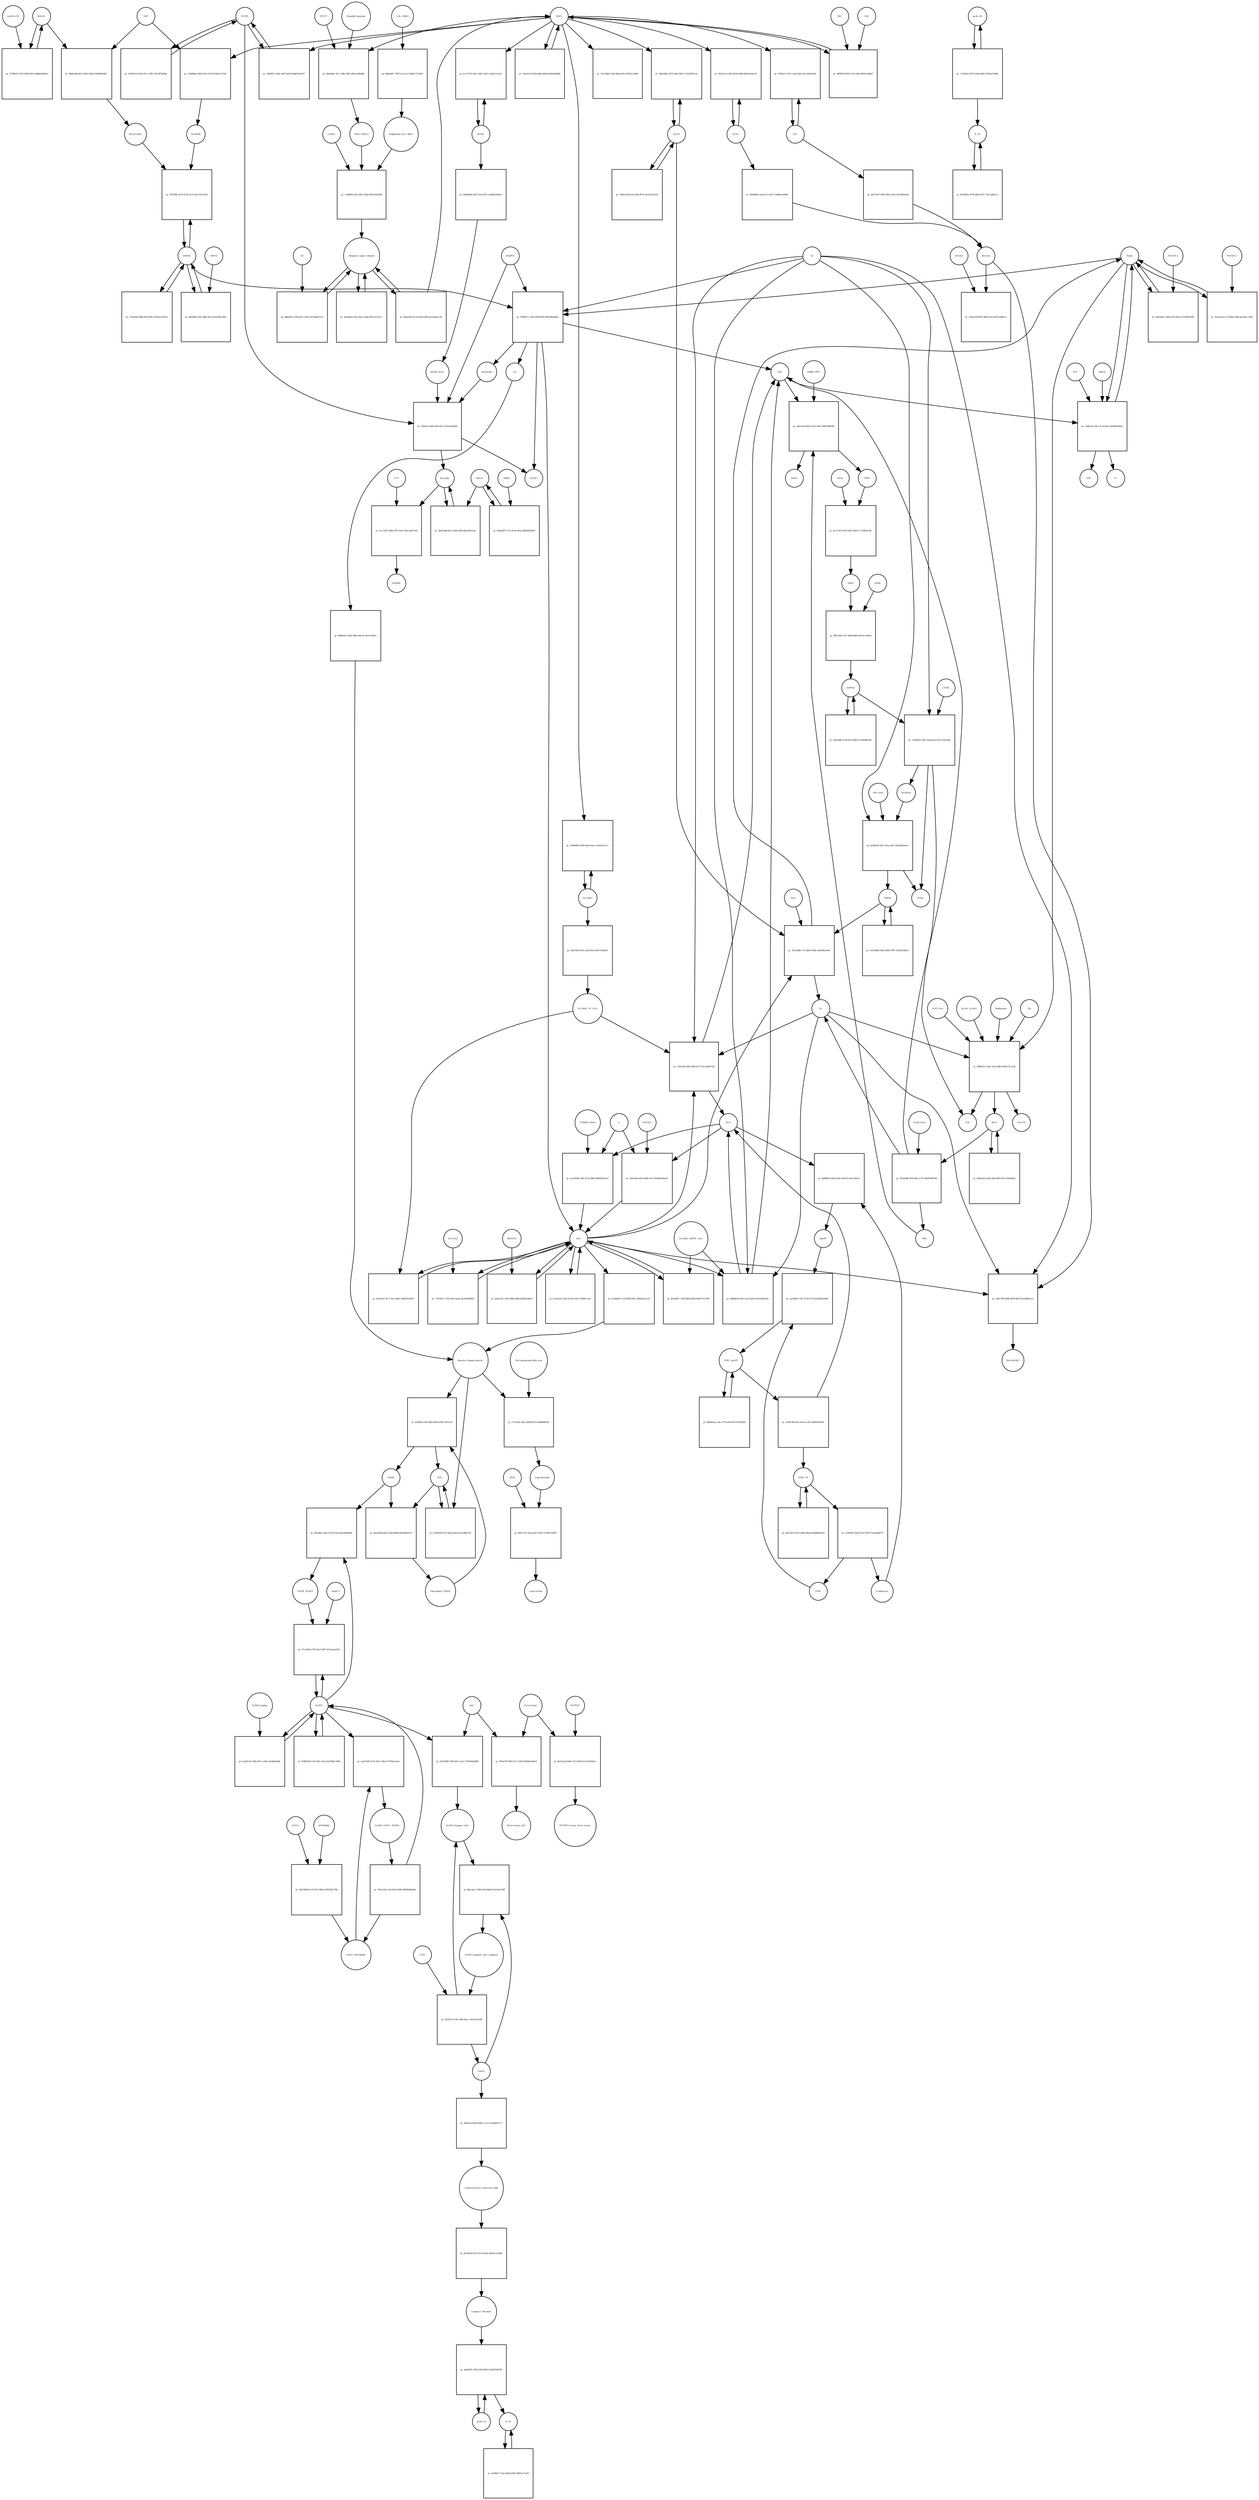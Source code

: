 strict digraph  {
Heme [annotation="urn_miriam_obo.chebi_CHEBI%3A30413", bipartite=0, cls="simple chemical", fontsize=4, label=Heme, shape=circle];
"pr_7099d727-e205-4eb9-992f-dd01090abbb1" [annotation="", bipartite=1, cls=process, fontsize=4, label="pr_7099d727-e205-4eb9-992f-dd01090abbb1", shape=square];
Biliverdin [annotation="urn_miriam_obo.chebi_CHEBI%3A17033", bipartite=0, cls="simple chemical", fontsize=4, label=Biliverdin, shape=circle];
HMOX1 [annotation="", bipartite=0, cls=macromolecule, fontsize=4, label=HMOX1, shape=circle];
O2 [annotation="urn_miriam_obo.chebi_CHEBI%3A15379", bipartite=0, cls="simple chemical", fontsize=4, label=O2, shape=circle];
NADPH [annotation="urn_miriam_obo.chebi_CHEBI%3A16474", bipartite=0, cls="simple chemical", fontsize=4, label=NADPH, shape=circle];
H2O [annotation="urn_miriam_obo.chebi_CHEBI%3A15377", bipartite=0, cls="simple chemical", fontsize=4, label=H2O, shape=circle];
"Fe2+" [annotation="urn_miriam_obo.chebi_CHEBI%3A29033", bipartite=0, cls="simple chemical", fontsize=4, label="Fe2+", shape=circle];
"NADP+" [annotation="urn_miriam_obo.chebi_CHEBI%3A18009", bipartite=0, cls="simple chemical", fontsize=4, label="NADP+", shape=circle];
CO [annotation="urn_miriam_obo.chebi_CHEBI%3A17245", bipartite=0, cls="simple chemical", fontsize=4, label=CO, shape=circle];
"pr_6d41d5ae-7460-4116-8922-552138cf509f" [annotation="", bipartite=1, cls=process, fontsize=4, label="pr_6d41d5ae-7460-4116-8922-552138cf509f", shape=square];
"FLVCR1-2" [annotation=urn_miriam_uniprot_Q9Y5Y0, bipartite=0, cls=macromolecule, fontsize=4, label="FLVCR1-2", shape=circle];
"pr_32ffb1ef-44fb-443f-bf2c-9c5f52dc6696" [annotation="", bipartite=1, cls=process, fontsize=4, label="pr_32ffb1ef-44fb-443f-bf2c-9c5f52dc6696", shape=square];
Bilirubin [annotation="urn_miriam_obo.chebi_CHEBI%3A16990", bipartite=0, cls="simple chemical", fontsize=4, label=Bilirubin, shape=circle];
BLVRB [annotation=urn_miriam_uniprot_P30043, bipartite=0, cls=macromolecule, fontsize=4, label=BLVRB, shape=circle];
"BLVRA_Zn2+" [annotation="urn_miriam_obo.chebi_CHEBI%3A29805|urn_miriam_uniprot_P53004", bipartite=0, cls=complex, fontsize=4, label="BLVRA_Zn2+", shape=circle];
"pr_3a64cdbd-85cc-40da-b9f0-d0ac20f1fcba" [annotation="", bipartite=1, cls=process, fontsize=4, label="pr_3a64cdbd-85cc-40da-b9f0-d0ac20f1fcba", shape=square];
ABCC1 [annotation="", bipartite=0, cls=macromolecule, fontsize=4, label=ABCC1, shape=circle];
"pr_ecc735d1-4f8b-4787-9cb7-092c3fad7748" [annotation="", bipartite=1, cls=process, fontsize=4, label="pr_ecc735d1-4f8b-4787-9cb7-092c3fad7748", shape=square];
ALB [annotation=urn_miriam_uniprot_P02768, bipartite=0, cls=macromolecule, fontsize=4, label=ALB, shape=circle];
"ALB/BIL" [annotation="urn_miriam_uniprot_P02768|urn_miriam_obo.chebi_CHEBI%3A16990", bipartite=0, cls=complex, fontsize=4, label="ALB/BIL", shape=circle];
NRF2 [annotation="", bipartite=0, cls=macromolecule, fontsize=4, label=NRF2, shape=circle];
"pr_c5b686b0-23be-4015-b72b-ef1464c537b9" [annotation="", bipartite=1, cls=process, fontsize=4, label="pr_c5b686b0-23be-4015-b72b-ef1464c537b9", shape=square];
MAF [annotation=urn_miriam_uniprot_O75444, bipartite=0, cls=macromolecule, fontsize=4, label=MAF, shape=circle];
"Nrf2/Maf" [annotation="", bipartite=0, cls=complex, fontsize=4, label="Nrf2/Maf", shape=circle];
"pr_8b82e6b8-d610-485a-8604-cfb04891b85c" [annotation="", bipartite=1, cls=process, fontsize=4, label="pr_8b82e6b8-d610-485a-8604-cfb04891b85c", shape=square];
BACH1 [annotation=urn_miriam_uniprot_O14867, bipartite=0, cls=macromolecule, fontsize=4, label=BACH1, shape=circle];
"BACH1/Maf" [annotation="", bipartite=0, cls=complex, fontsize=4, label="BACH1/Maf", shape=circle];
"pr_5759b531-6795-4054-b015-4d80ab008d1a" [annotation="", bipartite=1, cls=process, fontsize=4, label="pr_5759b531-6795-4054-b015-4d80ab008d1a", shape=square];
"miRNA-155" [annotation=urn_miriam_ncbigene_406947, bipartite=0, cls="nucleic acid feature", fontsize=4, label="miRNA-155", shape=circle];
"pr_d7f5599c-d370-4716-9c37-fda720c25569" [annotation="", bipartite=1, cls=process, fontsize=4, label="pr_d7f5599c-d370-4716-9c37-fda720c25569", shape=square];
PRIN9 [annotation="urn_miriam_obo.chebi_CHEBI%3A15430", bipartite=0, cls="simple chemical", fontsize=4, label=PRIN9, shape=circle];
"pr_35b12d4b-117f-4b9e-95b6-a26594fae444" [annotation="", bipartite=1, cls=process, fontsize=4, label="pr_35b12d4b-117f-4b9e-95b6-a26594fae444", shape=square];
FECH [annotation=urn_miriam_uniprot_P22830, bipartite=0, cls=macromolecule, fontsize=4, label=FECH, shape=circle];
"Pb2+" [annotation="urn_miriam_obo.chebi_CHEBI%3A27889", bipartite=0, cls="simple chemical", fontsize=4, label="Pb2+", shape=circle];
"H+" [annotation="urn_miriam_obo.chebi_CHEBI%3A15378", bipartite=0, cls="simple chemical", fontsize=4, label="H+", shape=circle];
"SUCC-CoA" [annotation="urn_miriam_obo.chebi_CHEBI%3A57292", bipartite=0, cls="simple chemical", fontsize=4, label="SUCC-CoA", shape=circle];
"pr_9d88a07c-3adc-4c02-bd62-4fd3a73c5cdb" [annotation="", bipartite=1, cls=process, fontsize=4, label="pr_9d88a07c-3adc-4c02-bd62-4fd3a73c5cdb", shape=square];
dALA [annotation="urn_miriam_obo.chebi_CHEBI%3A356416", bipartite=0, cls="simple chemical", fontsize=4, label=dALA, shape=circle];
ALAS1_ALAS2 [annotation="urn_miriam_uniprot_P13196|urn_miriam_uniprot_P22557", bipartite=0, cls=complex, fontsize=4, label=ALAS1_ALAS2, shape=circle];
Panhematin [annotation="urn_miriam_obo.chebi_CHEBI%3A50385", bipartite=0, cls="simple chemical", fontsize=4, label=Panhematin, shape=circle];
Gly [annotation="urn_miriam_obo.chebi_CHEBI%3A57305", bipartite=0, cls="simple chemical", fontsize=4, label=Gly, shape=circle];
"CoA-SH" [annotation="urn_miriam_obo.chebi_CHEBI%3A15346", bipartite=0, cls="simple chemical", fontsize=4, label="CoA-SH", shape=circle];
CO2 [annotation="urn_miriam_obo.chebi_CHEBI%3A16526", bipartite=0, cls="simple chemical", fontsize=4, label=CO2, shape=circle];
"pr_bd4e66fe-76cc-40bc-9801-64f1ee06bd88" [annotation="", bipartite=1, cls=process, fontsize=4, label="pr_bd4e66fe-76cc-40bc-9801-64f1ee06bd88", shape=square];
KEAP1 [annotation=urn_miriam_uniprot_Q14145, bipartite=0, cls=macromolecule, fontsize=4, label=KEAP1, shape=circle];
NRF2_KEAP1 [annotation="urn_miriam_uniprot_Q14145|urn_miriam_uniprot_Q16236", bipartite=0, cls=complex, fontsize=4, label=NRF2_KEAP1, shape=circle];
"Dimethly fumarate" [annotation="urn_miriam_obo.chebi_CHEBI%3A76004", bipartite=0, cls="simple chemical", fontsize=4, label="Dimethly fumarate", shape=circle];
"Ubiquitin Ligase Complex" [annotation="urn_miriam_uniprot_Q14145|urn_miriam_uniprot_Q15843|urn_miriam_uniprot_Q13618|urn_miriam_uniprot_P62877|urn_miriam_uniprot_Q16236|urn_miriam_uniprot_P0CG48|urn_miriam_pubmed_19940261|urn_miriam_interpro_IPR000608", bipartite=0, cls=complex, fontsize=4, label="Ubiquitin Ligase Complex", shape=circle];
"pr_4a2a49ea-7faa-44ac-b1b8-69a1527e2271" [annotation="", bipartite=1, cls=process, fontsize=4, label="pr_4a2a49ea-7faa-44ac-b1b8-69a1527e2271", shape=square];
"pr_f41be088-3976-4afc-a75c-96af0a66f786" [annotation="", bipartite=1, cls=process, fontsize=4, label="pr_f41be088-3976-4afc-a75c-96af0a66f786", shape=square];
PBG [annotation="urn_miriam_obo.chebi_CHEBI%3A58126", bipartite=0, cls="simple chemical", fontsize=4, label=PBG, shape=circle];
"ALAD_Zn2+" [annotation="urn_miriam_uniprot_P13716|urn_miriam_obo.chebi_CHEBI%3A29105", bipartite=0, cls=complex, fontsize=4, label="ALAD_Zn2+", shape=circle];
"pr_e967ab34-0623-43c9-997a-08907d692fff" [annotation="", bipartite=1, cls=process, fontsize=4, label="pr_e967ab34-0623-43c9-997a-08907d692fff", shape=square];
HMBL [annotation="urn_miriam_obo.chebi_CHEBI%3A57845", bipartite=0, cls="simple chemical", fontsize=4, label=HMBL, shape=circle];
HMBS_DIPY [annotation="urn_miriam_obo.chebi_CHEBI%3A36319|urn_miriam_uniprot_P08397", bipartite=0, cls=complex, fontsize=4, label=HMBS_DIPY, shape=circle];
"NH4+" [annotation="urn_miriam_obo.chebi_CHEBI%3A28938", bipartite=0, cls="simple chemical", fontsize=4, label="NH4+", shape=circle];
"pr_ee71c415-6e7b-4587-b033-c717d6f357b6" [annotation="", bipartite=1, cls=process, fontsize=4, label="pr_ee71c415-6e7b-4587-b033-c717d6f357b6", shape=square];
URO3 [annotation="urn_miriam_obo.chebi_CHEBI%3A15437", bipartite=0, cls="simple chemical", fontsize=4, label=URO3, shape=circle];
UROS [annotation=urn_miriam_uniprot_P10746, bipartite=0, cls=macromolecule, fontsize=4, label=UROS, shape=circle];
"pr_8f857bd5-cf5c-4bd8-8b8f-a6229cce0e0d" [annotation="", bipartite=1, cls=process, fontsize=4, label="pr_8f857bd5-cf5c-4bd8-8b8f-a6229cce0e0d", shape=square];
COPRO3 [annotation="urn_miriam_obo.chebi_CHEBI%3A15439", bipartite=0, cls="simple chemical", fontsize=4, label=COPRO3, shape=circle];
UROD [annotation=urn_miriam_uniprot_P06132, bipartite=0, cls=macromolecule, fontsize=4, label=UROD, shape=circle];
"pr_c87d6d23-19d1-45fd-be22-be7155dc4560" [annotation="", bipartite=1, cls=process, fontsize=4, label="pr_c87d6d23-19d1-45fd-be22-be7155dc4560", shape=square];
PPGEN9 [annotation="urn_miriam_obo.chebi_CHEBI%3A15435", bipartite=0, cls="simple chemical", fontsize=4, label=PPGEN9, shape=circle];
CPOX [annotation=urn_miriam_uniprot_P36551, bipartite=0, cls=macromolecule, fontsize=4, label=CPOX, shape=circle];
H2O2 [annotation="urn_miriam_obo.chebi_CHEBI%3A16240", bipartite=0, cls="simple chemical", fontsize=4, label=H2O2, shape=circle];
"pr_be2b0470-a067-425a-afb7-a035a9faa9c6" [annotation="", bipartite=1, cls=process, fontsize=4, label="pr_be2b0470-a067-425a-afb7-a035a9faa9c6", shape=square];
PPO_FAD [annotation="urn_miriam_obo.chebi_CHEBI%3A16238|urn_miriam_uniprot_P50336", bipartite=0, cls=complex, fontsize=4, label=PPO_FAD, shape=circle];
"pr_7da41213-0034-4ebf-b6f4-a616b3bd9fb8" [annotation="", bipartite=1, cls=process, fontsize=4, label="pr_7da41213-0034-4ebf-b6f4-a616b3bd9fb8", shape=square];
"pr_f2b45a43-d32a-40e8-b853-85c7e2d50b29" [annotation="", bipartite=1, cls="uncertain process", fontsize=4, label="pr_f2b45a43-d32a-40e8-b853-85c7e2d50b29", shape=square];
"pr_528e2886-1c0d-4c63-8847-0753f928b340" [annotation="", bipartite=1, cls="uncertain process", fontsize=4, label="pr_528e2886-1c0d-4c63-8847-0753f928b340", shape=square];
"pr_a9156a88-7d03-4909-9799-71f01dc49852" [annotation="", bipartite=1, cls="uncertain process", fontsize=4, label="pr_a9156a88-7d03-4909-9799-71f01dc49852", shape=square];
"Poly-unsaturated fatty acid" [annotation="urn_miriam_obo.chebi_CHEBI%3A26208", bipartite=0, cls="simple chemical", fontsize=4, label="Poly-unsaturated fatty acid", shape=circle];
"pr_173a1d6c-dab1-406f-bf78-1ba89b6df30e" [annotation="", bipartite=1, cls=process, fontsize=4, label="pr_173a1d6c-dab1-406f-bf78-1ba89b6df30e", shape=square];
"Lipid Peroxide" [annotation="urn_miriam_obo.chebi_CHEBI%3A61051", bipartite=0, cls="simple chemical", fontsize=4, label="Lipid Peroxide", shape=circle];
"Reactive Oxygen Species" [annotation="urn_miriam_obo.chebi_CHEBI%3A26523", bipartite=0, cls="simple chemical", fontsize=4, label="Reactive Oxygen Species", shape=circle];
"pr_3d5176f9-0d9b-4878-8b5e-fb1a96f031e2" [annotation="", bipartite=1, cls=process, fontsize=4, label="pr_3d5176f9-0d9b-4878-8b5e-fb1a96f031e2", shape=square];
"Fe(3+)O(OH)" [annotation="urn_miriam_obo.chebi_CHEBI%3A78619", bipartite=0, cls="simple chemical", fontsize=4, label="Fe(3+)O(OH)", shape=circle];
Ferritin [annotation=urn_miriam_uniprot_P02794, bipartite=0, cls=complex, fontsize=4, label=Ferritin, shape=circle];
"pr_81a9cbe7-fe77-4ec3-b847-e8b1fb5c8032" [annotation="", bipartite=1, cls=process, fontsize=4, label="pr_81a9cbe7-fe77-4ec3-b847-e8b1fb5c8032", shape=square];
"SLC40A1_CP_Cu2+" [annotation="urn_miriam_uniprot_P00450|urn_miriam_uniprot_Q9NP59|urn_miriam_obo.chebi_CHEBI%3A29036", bipartite=0, cls=complex, fontsize=4, label="SLC40A1_CP_Cu2+", shape=circle];
"pr_cf63c60f-26d3-4df9-ab77-e3c1adb515df" [annotation="", bipartite=1, cls=process, fontsize=4, label="pr_cf63c60f-26d3-4df9-ab77-e3c1adb515df", shape=square];
"Fe3+" [annotation="urn_miriam_obo.chebi_CHEBI%3A29034", bipartite=0, cls="simple chemical", fontsize=4, label="Fe3+", shape=circle];
SLC40A1 [annotation=urn_miriam_ncbigene_30061, bipartite=0, cls="nucleic acid feature", fontsize=4, label=SLC40A1, shape=circle];
"pr_25404868-2959-4b2b-a4ae-c1941fae3c17" [annotation="", bipartite=1, cls=process, fontsize=4, label="pr_25404868-2959-4b2b-a4ae-c1941fae3c17", shape=square];
FTH1 [annotation=urn_miriam_ncbigene_2495, bipartite=0, cls="nucleic acid feature", fontsize=4, label=FTH1, shape=circle];
"pr_39a251c0-c82f-463b-a088-0db821a9ea78" [annotation="", bipartite=1, cls=process, fontsize=4, label="pr_39a251c0-c82f-463b-a088-0db821a9ea78", shape=square];
FTL [annotation=urn_miriam_ncbigene_2512, bipartite=0, cls="nucleic acid feature", fontsize=4, label=FTL, shape=circle];
"pr_07d2fa1c-637e-41da-a6ef-5bc3e4d5e62b" [annotation="", bipartite=1, cls=process, fontsize=4, label="pr_07d2fa1c-637e-41da-a6ef-5bc3e4d5e62b", shape=square];
"pr_869dbf66-23a4-4115-8c97-1b984cab499e" [annotation="", bipartite=1, cls=process, fontsize=4, label="pr_869dbf66-23a4-4115-8c97-1b984cab499e", shape=square];
"pr_be873247-0056-493e-b14c-02ef3ff0ee46" [annotation="", bipartite=1, cls=process, fontsize=4, label="pr_be873247-0056-493e-b14c-02ef3ff0ee46", shape=square];
"pr_20bc4081-9533-4962-8467-c31185f05c24" [annotation="", bipartite=1, cls=process, fontsize=4, label="pr_20bc4081-9533-4962-8467-c31185f05c24", shape=square];
"pr_16b6a148-9ce9-4d54-9579-afa143326359" [annotation="", bipartite=1, cls=process, fontsize=4, label="pr_16b6a148-9ce9-4d54-9579-afa143326359", shape=square];
"pr_7e204362-b82b-4879-b6a7-d5a675cf8e15" [annotation="", bipartite=1, cls=process, fontsize=4, label="pr_7e204362-b82b-4879-b6a7-d5a675cf8e15", shape=square];
BLVRA [annotation=urn_miriam_ncbigene_644, bipartite=0, cls="nucleic acid feature", fontsize=4, label=BLVRA, shape=circle];
"pr_0c115703-24e7-4db1-b255-ca94a7e1e52f" [annotation="", bipartite=1, cls=process, fontsize=4, label="pr_0c115703-24e7-4db1-b255-ca94a7e1e52f", shape=square];
"pr_5d408fc3-c8bc-4a97-bad5-50dd318aa7b7" [annotation="", bipartite=1, cls=process, fontsize=4, label="pr_5d408fc3-c8bc-4a97-bad5-50dd318aa7b7", shape=square];
"pr_05939ce2-8144-45c1-a78b-76c03018d5ba" [annotation="", bipartite=1, cls=process, fontsize=4, label="pr_05939ce2-8144-45c1-a78b-76c03018d5ba", shape=square];
"pr_9bd95b64-42d7-47e4-95e7-0a085e44d3cd" [annotation="", bipartite=1, cls=process, fontsize=4, label="pr_9bd95b64-42d7-47e4-95e7-0a085e44d3cd", shape=square];
"pr_f2da7995-052c-4a24-90c4-f6a747829fa7" [annotation="", bipartite=1, cls=process, fontsize=4, label="pr_f2da7995-052c-4a24-90c4-f6a747829fa7", shape=square];
"pr_c81efc46-8951-486e-bc01-df1c018bafc3" [annotation="", bipartite=1, cls=process, fontsize=4, label="pr_c81efc46-8951-486e-bc01-df1c018bafc3", shape=square];
NCOA4 [annotation=urn_miriam_uniprot_Q13772, bipartite=0, cls=macromolecule, fontsize=4, label=NCOA4, shape=circle];
"pr_a2c4304b-7462-417b-a660-0db6822d33e7" [annotation="", bipartite=1, cls=process, fontsize=4, label="pr_a2c4304b-7462-417b-a660-0db6822d33e7", shape=square];
CYBRD1_Heme [annotation="urn_miriam_uniprot_Q53TN4|urn_miriam_obo.chebi_CHEBI%3A30413", bipartite=0, cls=complex, fontsize=4, label=CYBRD1_Heme, shape=circle];
"e-" [annotation="urn_miriam_obo.chebi_CHEBI%3A10545", bipartite=0, cls="simple chemical", fontsize=4, label="e-", shape=circle];
"pr_77b526a7-176e-434c-baea-54cabf893866" [annotation="", bipartite=1, cls=process, fontsize=4, label="pr_77b526a7-176e-434c-baea-54cabf893866", shape=square];
SLC11A2 [annotation=urn_miriam_uniprot_P49281, bipartite=0, cls=macromolecule, fontsize=4, label=SLC11A2, shape=circle];
"pr_8631174c-a4aa-4d73-83b1-57299c5289c5" [annotation="", bipartite=1, cls=process, fontsize=4, label="pr_8631174c-a4aa-4d73-83b1-57299c5289c5", shape=square];
"Lipid alcohol" [annotation="urn_miriam_obo.chebi_CHEBI%3A24026", bipartite=0, cls="simple chemical", fontsize=4, label="Lipid alcohol", shape=circle];
GPX4 [annotation=urn_miriam_uniprot_P36969, bipartite=0, cls=macromolecule, fontsize=4, label=GPX4, shape=circle];
"pr_f9d2f9bf-1ad2-4685-b623-8ea550ac94b1" [annotation="", bipartite=1, cls=process, fontsize=4, label="pr_f9d2f9bf-1ad2-4685-b623-8ea550ac94b1", shape=square];
ORF3a [annotation="urn_miriam_uniprot_P0DTC3|urn_miriam_taxonomy_2697049", bipartite=0, cls=macromolecule, fontsize=4, label=ORF3a, shape=circle];
"pr_a1cbfd44-7128-4909-893c-2896a41ece5e" [annotation="", bipartite=1, cls=process, fontsize=4, label="pr_a1cbfd44-7128-4909-893c-2896a41ece5e", shape=square];
"pr_642be607-7114-433a-8b2a-489ff4659209" [annotation="", bipartite=1, cls=process, fontsize=4, label="pr_642be607-7114-433a-8b2a-489ff4659209", shape=square];
ORF9c [annotation=urn_miriam_taxonomy_2697049, bipartite=0, cls=macromolecule, fontsize=4, label=ORF9c, shape=circle];
CUL3_RBX1 [annotation="urn_miriam_uniprot_Q13618|urn_miriam_uniprot_P62877", bipartite=0, cls=complex, fontsize=4, label=CUL3_RBX1, shape=circle];
"pr_bf98a487-73ff-4c23-acce-9d9ae7315021" [annotation="", bipartite=1, cls=process, fontsize=4, label="pr_bf98a487-73ff-4c23-acce-9d9ae7315021", shape=square];
"Neddylated CUL3_RBX1" [annotation="urn_miriam_uniprot_Q15843|urn_miriam_uniprot_Q13618|urn_miriam_uniprot_P62877", bipartite=0, cls=complex, fontsize=4, label="Neddylated CUL3_RBX1", shape=circle];
"pr_74c193bb-15de-4606-af31-b2f915c354f4" [annotation="", bipartite=1, cls=process, fontsize=4, label="pr_74c193bb-15de-4606-af31-b2f915c354f4", shape=square];
"pr_c3469f0e-0f52-4fdc-93bd-09022392639f" [annotation="", bipartite=1, cls=process, fontsize=4, label="pr_c3469f0e-0f52-4fdc-93bd-09022392639f", shape=square];
CAND1 [annotation=urn_miriam_uniprot_Q86VP6, bipartite=0, cls=macromolecule, fontsize=4, label=CAND1, shape=circle];
E2 [annotation=urn_miriam_interpro_IPR000608, bipartite=0, cls=macromolecule, fontsize=4, label=E2, shape=circle];
"pr_d0863b1e-324b-44cc-b293-487c8a497caa" [annotation="", bipartite=1, cls=process, fontsize=4, label="pr_d0863b1e-324b-44cc-b293-487c8a497caa", shape=square];
"pr_49f4ff7d-fb92-4132-a84f-f9025cef96d7" [annotation="", bipartite=1, cls=process, fontsize=4, label="pr_49f4ff7d-fb92-4132-a84f-f9025cef96d7", shape=square];
PKC [annotation="urn_miriam_pubmed_12198130|urn_miriam_interpro_IPR012233", bipartite=0, cls=macromolecule, fontsize=4, label=PKC, shape=circle];
CK2 [annotation="", bipartite=0, cls=macromolecule, fontsize=4, label=CK2, shape=circle];
"pr_43aa14c8-cc74-48ba-826f-de16bac7c4fe" [annotation="", bipartite=1, cls=process, fontsize=4, label="pr_43aa14c8-cc74-48ba-826f-de16bac7c4fe", shape=square];
"FLVCR1-1" [annotation=urn_miriam_uniprot_Q9Y5Y0, bipartite=0, cls=macromolecule, fontsize=4, label="FLVCR1-1", shape=circle];
"pr_7afdec81-28c1-4c7d-b412-8a0fbfd34661" [annotation="", bipartite=1, cls=process, fontsize=4, label="pr_7afdec81-28c1-4c7d-b412-8a0fbfd34661", shape=square];
ABCG2 [annotation=urn_miriam_uniprot_Q9UNQ0, bipartite=0, cls="macromolecule multimer", fontsize=4, label=ABCG2, shape=circle];
ATP [annotation="urn_miriam_obo.chebi_CHEBI%3A30616", bipartite=0, cls="simple chemical", fontsize=4, label=ATP, shape=circle];
Pi [annotation="urn_miriam_obo.chebi_CHEBI%3A18367", bipartite=0, cls="simple chemical", fontsize=4, label=Pi, shape=circle];
ADP [annotation="urn_miriam_obo.chebi_CHEBI%3A456216", bipartite=0, cls="simple chemical", fontsize=4, label=ADP, shape=circle];
"pr_861a8be7-76a4-4855-bb58-8ab875111f99" [annotation="", bipartite=1, cls=process, fontsize=4, label="pr_861a8be7-76a4-4855-bb58-8ab875111f99", shape=square];
"SLC40A1_HEPH_Cu2+" [annotation="urn_miriam_uniprot_Q9BQS7|urn_miriam_uniprot_Q9NP59|urn_miriam_obo.chebi_CHEBI%3A28694", bipartite=0, cls=complex, fontsize=4, label="SLC40A1_HEPH_Cu2+", shape=circle];
"pr_0db46f34-291e-4155-ba50-355ea69d316e" [annotation="", bipartite=1, cls=process, fontsize=4, label="pr_0db46f34-291e-4155-ba50-355ea69d316e", shape=square];
"pr_0b9bf807-6f29-4242-a478-d1c42ac69c47" [annotation="", bipartite=1, cls=process, fontsize=4, label="pr_0b9bf807-6f29-4242-a478-d1c42ac69c47", shape=square];
Transferrin [annotation=urn_miriam_uniprot_P02787, bipartite=0, cls=macromolecule, fontsize=4, label=Transferrin, shape=circle];
holoTF [annotation="urn_miriam_uniprot_P02787|urn_miriam_obo.chebi_CHEBI%3A29034", bipartite=0, cls=complex, fontsize=4, label=holoTF, shape=circle];
TFRC [annotation=urn_miriam_uniprot_P02786, bipartite=0, cls="macromolecule multimer", fontsize=4, label=TFRC, shape=circle];
"pr_c4cf800c-c281-4724-9770-a0ad60b1846d" [annotation="", bipartite=1, cls=process, fontsize=4, label="pr_c4cf800c-c281-4724-9770-a0ad60b1846d", shape=square];
TFRC_holoTF [annotation="urn_miriam_uniprot_P02787|urn_miriam_obo.chebi_CHEBI%3A29034|urn_miriam_uniprot_P02786", bipartite=0, cls=complex, fontsize=4, label=TFRC_holoTF, shape=circle];
"pr_8994ba3a-cedc-477b-ad7b-00c219c87fd8" [annotation="", bipartite=1, cls=process, fontsize=4, label="pr_8994ba3a-cedc-477b-ad7b-00c219c87fd8", shape=square];
"pr_3cdfe388-597a-4aa5-a1d5-52b464593922" [annotation="", bipartite=1, cls=process, fontsize=4, label="pr_3cdfe388-597a-4aa5-a1d5-52b464593922", shape=square];
TFRC_TF [annotation="urn_miriam_uniprot_P02787|urn_miriam_uniprot_P02786", bipartite=0, cls=complex, fontsize=4, label=TFRC_TF, shape=circle];
"pr_336c044e-8f33-4b40-a673-0ebbb4165a87" [annotation="", bipartite=1, cls=process, fontsize=4, label="pr_336c044e-8f33-4b40-a673-0ebbb4165a87", shape=square];
STEAP3 [annotation=urn_miriam_uniprot_Q658P3, bipartite=0, cls=macromolecule, fontsize=4, label=STEAP3, shape=circle];
"pr_ab2ecb41-cd25-496b-9d84-fd0e9fe3df1e" [annotation="", bipartite=1, cls=process, fontsize=4, label="pr_ab2ecb41-cd25-496b-9d84-fd0e9fe3df1e", shape=square];
MCOLN1 [annotation=urn_miriam_uniprot_Q9GZU1, bipartite=0, cls=macromolecule, fontsize=4, label=MCOLN1, shape=circle];
"pr_0ccbcad1-2a56-4128-a148-153ff807cafe" [annotation="", bipartite=1, cls=process, fontsize=4, label="pr_0ccbcad1-2a56-4128-a148-153ff807cafe", shape=square];
"pr_be473dc2-6051-445d-99ab-8ed606b81583" [annotation="", bipartite=1, cls=process, fontsize=4, label="pr_be473dc2-6051-445d-99ab-8ed606b81583", shape=square];
"pr_3c695f81-50a4-4e74-8794-75ac648467f7" [annotation="", bipartite=1, cls=process, fontsize=4, label="pr_3c695f81-50a4-4e74-8794-75ac648467f7", shape=square];
"pr_b93bc6d3-9c7b-4e64-b2db-6222fabb2c58" [annotation="", bipartite=1, cls=process, fontsize=4, label="pr_b93bc6d3-9c7b-4e64-b2db-6222fabb2c58", shape=square];
Thioredoxin_TXNIP [annotation="urn_miriam_uniprot_P10599|urn_miriam_uniprot_Q9H3M7", bipartite=0, cls=complex, fontsize=4, label=Thioredoxin_TXNIP, shape=circle];
"pr_faeff926-15f5-46d2-9443-d597c7811a32" [annotation="", bipartite=1, cls=process, fontsize=4, label="pr_faeff926-15f5-46d2-9443-d597c7811a32", shape=square];
TXNIP [annotation=urn_miriam_uniprot_Q9H3M7, bipartite=0, cls=macromolecule, fontsize=4, label=TXNIP, shape=circle];
TXN [annotation=urn_miriam_uniprot_P10599, bipartite=0, cls=macromolecule, fontsize=4, label=TXN, shape=circle];
NLRP3 [annotation=urn_miriam_uniprot_Q96P20, bipartite=0, cls=macromolecule, fontsize=4, label=NLRP3, shape=circle];
"pr_eae82c92-7084-4671-a38d-1deddfda3fde" [annotation="", bipartite=1, cls=process, fontsize=4, label="pr_eae82c92-7084-4671-a38d-1deddfda3fde", shape=square];
"Nf-KB Complex" [annotation="urn_miriam_uniprot_P19838|urn_miriam_uniprot_Q04206|urn_miriam_uniprot_Q00653", bipartite=0, cls=complex, fontsize=4, label="Nf-KB Complex", shape=circle];
"pr_05db07b0-3c54-4f2e-b32a-6e6498e17689" [annotation="", bipartite=1, cls=process, fontsize=4, label="pr_05db07b0-3c54-4f2e-b32a-6e6498e17689", shape=square];
"pr_e978e9fb-6135-4d25-be63-fa1dcd8bc291" [annotation="", bipartite=1, cls=process, fontsize=4, label="pr_e978e9fb-6135-4d25-be63-fa1dcd8bc291", shape=square];
"pr_3da522db-9e67-4426-8498-0de1d0b9767c" [annotation="", bipartite=1, cls=process, fontsize=4, label="pr_3da522db-9e67-4426-8498-0de1d0b9767c", shape=square];
HSP90AB1 [annotation=urn_miriam_uniprot_P08238, bipartite=0, cls=macromolecule, fontsize=4, label=HSP90AB1, shape=circle];
"pr_b31b768d-0c33-447a-90ba-3f3053be778b" [annotation="", bipartite=1, cls=process, fontsize=4, label="pr_b31b768d-0c33-447a-90ba-3f3053be778b", shape=square];
SUGT1 [annotation=urn_miriam_uniprot_Q9Y2Z0, bipartite=0, cls=macromolecule, fontsize=4, label=SUGT1, shape=circle];
SUGT1_HSP90AB1 [annotation="urn_miriam_uniprot_P08238|urn_miriam_uniprot_Q9Y2Z0", bipartite=0, cls=complex, fontsize=4, label=SUGT1_HSP90AB1, shape=circle];
"pr_eaa91299-3155-4d21-ab6e-6737f0eee2ed" [annotation="", bipartite=1, cls=process, fontsize=4, label="pr_eaa91299-3155-4d21-ab6e-6737f0eee2ed", shape=square];
NLRP3_SUGT1_HSP90 [annotation="urn_miriam_uniprot_P08238|urn_miriam_uniprot_Q96P20|urn_miriam_uniprot_Q9Y2Z0", bipartite=0, cls=complex, fontsize=4, label=NLRP3_SUGT1_HSP90, shape=circle];
"pr_44e2df61-bdce-4720-9c4e-ba5e089489fa" [annotation="", bipartite=1, cls=process, fontsize=4, label="pr_44e2df61-bdce-4720-9c4e-ba5e089489fa", shape=square];
TXNIP_NLRP3 [annotation="urn_miriam_uniprot_Q9H3M7|urn_miriam_uniprot_Q96P20", bipartite=0, cls=complex, fontsize=4, label=TXNIP_NLRP3, shape=circle];
"pr_b5550098-70d6-403c-ada7-7359e0b40db9" [annotation="", bipartite=1, cls=process, fontsize=4, label="pr_b5550098-70d6-403c-ada7-7359e0b40db9", shape=square];
ASC [annotation=urn_miriam_uniprot_Q9ULZ3, bipartite=0, cls=macromolecule, fontsize=4, label=ASC, shape=circle];
"NLRP3 oligomer_ASC" [annotation="urn_miriam_uniprot_Q9ULZ3|urn_miriam_obo.chebi_CHEBI%3A36080", bipartite=0, cls=complex, fontsize=4, label="NLRP3 oligomer_ASC", shape=circle];
"pr_6b4c4aa1-28f9-41f6-8da8-dc3a5e6e7d9f" [annotation="", bipartite=1, cls=process, fontsize=4, label="pr_6b4c4aa1-28f9-41f6-8da8-dc3a5e6e7d9f", shape=square];
CASP1 [annotation=urn_miriam_uniprot_P29466, bipartite=0, cls=macromolecule, fontsize=4, label=CASP1, shape=circle];
"NLRP3 oligomer_ASC_Caspase1" [annotation="urn_miriam_uniprot_P29466|urn_miriam_uniprot_Q9ULZ3", bipartite=0, cls=complex, fontsize=4, label="NLRP3 oligomer_ASC_Caspase1", shape=circle];
"pr_669af37d-0f42-4c71-b3df-95840a6e6d1d" [annotation="", bipartite=1, cls=process, fontsize=4, label="pr_669af37d-0f42-4c71-b3df-95840a6e6d1d", shape=square];
"Pyrin trimer" [annotation=urn_miriam_uniprot_O15553, bipartite=0, cls=complex, fontsize=4, label="Pyrin trimer", shape=circle];
"Pyrin trimer_ASC" [annotation="urn_miriam_uniprot_O15553|urn_miriam_uniprot_Q9ULZ3", bipartite=0, cls=complex, fontsize=4, label="Pyrin trimer_ASC", shape=circle];
"pr_db3cdacd-844c-4112-86d2-6c9c9356d5cc" [annotation="", bipartite=1, cls=process, fontsize=4, label="pr_db3cdacd-844c-4112-86d2-6c9c9356d5cc", shape=square];
PSTPIP1 [annotation=urn_miriam_uniprot_O43586, bipartite=0, cls="macromolecule multimer", fontsize=4, label=PSTPIP1, shape=circle];
"PSTPIP1 trimer_Pyrin trimer" [annotation="urn_miriam_uniprot_O15553|urn_miriam_uniprot_O43586", bipartite=0, cls=complex, fontsize=4, label="PSTPIP1 trimer_Pyrin trimer", shape=circle];
"pr_2b195c76-cfb1-44f6-b8c1-194c93e3f302" [annotation="", bipartite=1, cls=process, fontsize=4, label="pr_2b195c76-cfb1-44f6-b8c1-194c93e3f302", shape=square];
CTSG [annotation=urn_miriam_uniprot_P08311, bipartite=0, cls=macromolecule, fontsize=4, label=CTSG, shape=circle];
"pr_dfd5a5c8-965d-446c-a7cf-7ea42d6d1272" [annotation="", bipartite=1, cls=process, fontsize=4, label="pr_dfd5a5c8-965d-446c-a7cf-7ea42d6d1272", shape=square];
"CASP1(120-197)_CASP1(317-404)" [annotation=urn_miriam_uniprot_P29466, bipartite=0, cls=complex, fontsize=4, label="CASP1(120-197)_CASP1(317-404)", shape=circle];
"pr_8d1d63a9-87c6-47e3-bee0-6dfa9cce59b8" [annotation="", bipartite=1, cls=process, fontsize=4, label="pr_8d1d63a9-87c6-47e3-bee0-6dfa9cce59b8", shape=square];
"Caspase-1 Tetramer" [annotation=urn_miriam_uniprot_P29466, bipartite=0, cls="complex multimer", fontsize=4, label="Caspase-1 Tetramer", shape=circle];
"proIL-1B" [annotation=urn_miriam_uniprot_P01584, bipartite=0, cls=macromolecule, fontsize=4, label="proIL-1B", shape=circle];
"pr_c274ae6a-3875-43af-bd61-9323b14790fb" [annotation="", bipartite=1, cls=process, fontsize=4, label="pr_c274ae6a-3875-43af-bd61-9323b14790fb", shape=square];
"IL-1B" [annotation=urn_miriam_uniprot_P01584, bipartite=0, cls=macromolecule, fontsize=4, label="IL-1B", shape=circle];
"pr_067df93a-979d-48f6-ad72-733a7ad9cfcc" [annotation="", bipartite=1, cls="omitted process", fontsize=4, label="pr_067df93a-979d-48f6-ad72-733a7ad9cfcc", shape=square];
"pr_47ccd604-4776-40e3-a967-917aaaee03e7" [annotation="", bipartite=1, cls=process, fontsize=4, label="pr_47ccd604-4776-40e3-a967-917aaaee03e7", shape=square];
"SARS E" [annotation=urn_miriam_uniprot_P59637, bipartite=0, cls=macromolecule, fontsize=4, label="SARS E", shape=circle];
"proIL-18" [annotation=urn_miriam_uniprot_Q14116, bipartite=0, cls=macromolecule, fontsize=4, label="proIL-18", shape=circle];
"pr_da04007c-2ffa-4189-8560-612d653267b8" [annotation="", bipartite=1, cls=process, fontsize=4, label="pr_da04007c-2ffa-4189-8560-612d653267b8", shape=square];
"IL-18" [annotation=urn_miriam_uniprot_Q14116, bipartite=0, cls=macromolecule, fontsize=4, label="IL-18", shape=circle];
"pr_6c60fb27-32eb-46bd-b959-4f9f5e171e40" [annotation="", bipartite=1, cls="omitted process", fontsize=4, label="pr_6c60fb27-32eb-46bd-b959-4f9f5e171e40", shape=square];
"pr_4098b314-e832-4f82-ad0a-ec5b72c594ca" [annotation="", bipartite=1, cls=process, fontsize=4, label="pr_4098b314-e832-4f82-ad0a-ec5b72c594ca", shape=square];
"pr_1f61c2da-ce36-4d13-8580-9d69b04f4a8b" [annotation="", bipartite=1, cls=process, fontsize=4, label="pr_1f61c2da-ce36-4d13-8580-9d69b04f4a8b", shape=square];
Heme -> "pr_7099d727-e205-4eb9-992f-dd01090abbb1"  [annotation="", interaction_type=consumption];
Heme -> "pr_6d41d5ae-7460-4116-8922-552138cf509f"  [annotation="", interaction_type=consumption];
Heme -> "pr_9d88a07c-3adc-4c02-bd62-4fd3a73c5cdb"  [annotation=urn_miriam_pubmed_25446301, interaction_type=inhibition];
Heme -> "pr_43aa14c8-cc74-48ba-826f-de16bac7c4fe"  [annotation="", interaction_type=consumption];
Heme -> "pr_7afdec81-28c1-4c7d-b412-8a0fbfd34661"  [annotation="", interaction_type=consumption];
"pr_7099d727-e205-4eb9-992f-dd01090abbb1" -> Biliverdin  [annotation="", interaction_type=production];
"pr_7099d727-e205-4eb9-992f-dd01090abbb1" -> H2O  [annotation="", interaction_type=production];
"pr_7099d727-e205-4eb9-992f-dd01090abbb1" -> "Fe2+"  [annotation="", interaction_type=production];
"pr_7099d727-e205-4eb9-992f-dd01090abbb1" -> "NADP+"  [annotation="", interaction_type=production];
"pr_7099d727-e205-4eb9-992f-dd01090abbb1" -> CO  [annotation="", interaction_type=production];
Biliverdin -> "pr_32ffb1ef-44fb-443f-bf2c-9c5f52dc6696"  [annotation="", interaction_type=consumption];
HMOX1 -> "pr_7099d727-e205-4eb9-992f-dd01090abbb1"  [annotation="", interaction_type=catalysis];
HMOX1 -> "pr_d7f5599c-d370-4716-9c37-fda720c25569"  [annotation="", interaction_type=consumption];
HMOX1 -> "pr_7e204362-b82b-4879-b6a7-d5a675cf8e15"  [annotation="", interaction_type=consumption];
HMOX1 -> "pr_f9d2f9bf-1ad2-4685-b623-8ea550ac94b1"  [annotation="", interaction_type=consumption];
O2 -> "pr_7099d727-e205-4eb9-992f-dd01090abbb1"  [annotation="", interaction_type=consumption];
O2 -> "pr_c87d6d23-19d1-45fd-be22-be7155dc4560"  [annotation="", interaction_type=consumption];
O2 -> "pr_be2b0470-a067-425a-afb7-a035a9faa9c6"  [annotation="", interaction_type=consumption];
O2 -> "pr_3d5176f9-0d9b-4878-8b5e-fb1a96f031e2"  [annotation="", interaction_type=consumption];
O2 -> "pr_cf63c60f-26d3-4df9-ab77-e3c1adb515df"  [annotation="", interaction_type=consumption];
O2 -> "pr_0db46f34-291e-4155-ba50-355ea69d316e"  [annotation="", interaction_type=consumption];
NADPH -> "pr_7099d727-e205-4eb9-992f-dd01090abbb1"  [annotation="", interaction_type=consumption];
NADPH -> "pr_32ffb1ef-44fb-443f-bf2c-9c5f52dc6696"  [annotation="", interaction_type=consumption];
H2O -> "pr_e967ab34-0623-43c9-997a-08907d692fff"  [annotation="", interaction_type=consumption];
H2O -> "pr_7afdec81-28c1-4c7d-b412-8a0fbfd34661"  [annotation="", interaction_type=consumption];
"Fe2+" -> "pr_35b12d4b-117f-4b9e-95b6-a26594fae444"  [annotation="", interaction_type=consumption];
"Fe2+" -> "pr_3d5176f9-0d9b-4878-8b5e-fb1a96f031e2"  [annotation="", interaction_type=consumption];
"Fe2+" -> "pr_81a9cbe7-fe77-4ec3-b847-e8b1fb5c8032"  [annotation="", interaction_type=consumption];
"Fe2+" -> "pr_cf63c60f-26d3-4df9-ab77-e3c1adb515df"  [annotation="", interaction_type=consumption];
"Fe2+" -> "pr_77b526a7-176e-434c-baea-54cabf893866"  [annotation="", interaction_type=consumption];
"Fe2+" -> "pr_a1cbfd44-7128-4909-893c-2896a41ece5e"  [annotation="urn_miriam_pubmed_26794443|urn_miriam_pubmed_30692038", interaction_type=catalysis];
"Fe2+" -> "pr_861a8be7-76a4-4855-bb58-8ab875111f99"  [annotation="", interaction_type=consumption];
"Fe2+" -> "pr_0db46f34-291e-4155-ba50-355ea69d316e"  [annotation="", interaction_type=consumption];
"Fe2+" -> "pr_ab2ecb41-cd25-496b-9d84-fd0e9fe3df1e"  [annotation="", interaction_type=consumption];
"Fe2+" -> "pr_0ccbcad1-2a56-4128-a148-153ff807cafe"  [annotation="", interaction_type=consumption];
CO -> "pr_4098b314-e832-4f82-ad0a-ec5b72c594ca"  [annotation="urn_miriam_pubmed_28356568|urn_miriam_pubmed_25770182", interaction_type=inhibition];
"pr_6d41d5ae-7460-4116-8922-552138cf509f" -> Heme  [annotation="", interaction_type=production];
"FLVCR1-2" -> "pr_6d41d5ae-7460-4116-8922-552138cf509f"  [annotation="", interaction_type=catalysis];
"pr_32ffb1ef-44fb-443f-bf2c-9c5f52dc6696" -> Bilirubin  [annotation="", interaction_type=production];
"pr_32ffb1ef-44fb-443f-bf2c-9c5f52dc6696" -> "NADP+"  [annotation="", interaction_type=production];
Bilirubin -> "pr_3a64cdbd-85cc-40da-b9f0-d0ac20f1fcba"  [annotation="", interaction_type=consumption];
Bilirubin -> "pr_ecc735d1-4f8b-4787-9cb7-092c3fad7748"  [annotation="", interaction_type=consumption];
BLVRB -> "pr_32ffb1ef-44fb-443f-bf2c-9c5f52dc6696"  [annotation="", interaction_type=catalysis];
BLVRB -> "pr_5d408fc3-c8bc-4a97-bad5-50dd318aa7b7"  [annotation="", interaction_type=consumption];
BLVRB -> "pr_05939ce2-8144-45c1-a78b-76c03018d5ba"  [annotation="", interaction_type=consumption];
"BLVRA_Zn2+" -> "pr_32ffb1ef-44fb-443f-bf2c-9c5f52dc6696"  [annotation="", interaction_type=catalysis];
"pr_3a64cdbd-85cc-40da-b9f0-d0ac20f1fcba" -> Bilirubin  [annotation="", interaction_type=production];
ABCC1 -> "pr_3a64cdbd-85cc-40da-b9f0-d0ac20f1fcba"  [annotation="", interaction_type=catalysis];
ABCC1 -> "pr_642be607-7114-433a-8b2a-489ff4659209"  [annotation="", interaction_type=consumption];
"pr_ecc735d1-4f8b-4787-9cb7-092c3fad7748" -> "ALB/BIL"  [annotation="", interaction_type=production];
ALB -> "pr_ecc735d1-4f8b-4787-9cb7-092c3fad7748"  [annotation="", interaction_type=consumption];
NRF2 -> "pr_c5b686b0-23be-4015-b72b-ef1464c537b9"  [annotation="", interaction_type=consumption];
NRF2 -> "pr_bd4e66fe-76cc-40bc-9801-64f1ee06bd88"  [annotation="", interaction_type=consumption];
NRF2 -> "pr_7da41213-0034-4ebf-b6f4-a616b3bd9fb8"  [annotation="", interaction_type=consumption];
NRF2 -> "pr_25404868-2959-4b2b-a4ae-c1941fae3c17"  [annotation=urn_miriam_pubmed_30692038, interaction_type=catalysis];
NRF2 -> "pr_39a251c0-c82f-463b-a088-0db821a9ea78"  [annotation=urn_miriam_pubmed_30692038, interaction_type=catalysis];
NRF2 -> "pr_07d2fa1c-637e-41da-a6ef-5bc3e4d5e62b"  [annotation=urn_miriam_pubmed_30692038, interaction_type=catalysis];
NRF2 -> "pr_20bc4081-9533-4962-8467-c31185f05c24"  [annotation="urn_miriam_pubmed_30692038|urn_miriam_pubmed_23766848", interaction_type=catalysis];
NRF2 -> "pr_0c115703-24e7-4db1-b255-ca94a7e1e52f"  [annotation=urn_miriam_pubmed_30692038, interaction_type=catalysis];
NRF2 -> "pr_5d408fc3-c8bc-4a97-bad5-50dd318aa7b7"  [annotation=urn_miriam_pubmed_30692038, interaction_type=catalysis];
NRF2 -> "pr_74c193bb-15de-4606-af31-b2f915c354f4"  [annotation="", interaction_type=consumption];
NRF2 -> "pr_49f4ff7d-fb92-4132-a84f-f9025cef96d7"  [annotation="", interaction_type=consumption];
"pr_c5b686b0-23be-4015-b72b-ef1464c537b9" -> "Nrf2/Maf"  [annotation="", interaction_type=production];
MAF -> "pr_c5b686b0-23be-4015-b72b-ef1464c537b9"  [annotation="", interaction_type=consumption];
MAF -> "pr_8b82e6b8-d610-485a-8604-cfb04891b85c"  [annotation="", interaction_type=consumption];
"Nrf2/Maf" -> "pr_d7f5599c-d370-4716-9c37-fda720c25569"  [annotation="urn_miriam_pubmed_10473555|urn_miriam_pubmed_31827672|urn_miriam_pubmed_30692038|urn_miriam_pubmed_29717933", interaction_type=catalysis];
"pr_8b82e6b8-d610-485a-8604-cfb04891b85c" -> "BACH1/Maf"  [annotation="", interaction_type=production];
BACH1 -> "pr_8b82e6b8-d610-485a-8604-cfb04891b85c"  [annotation="", interaction_type=consumption];
BACH1 -> "pr_5759b531-6795-4054-b015-4d80ab008d1a"  [annotation="", interaction_type=consumption];
"BACH1/Maf" -> "pr_d7f5599c-d370-4716-9c37-fda720c25569"  [annotation="urn_miriam_pubmed_10473555|urn_miriam_pubmed_31827672|urn_miriam_pubmed_30692038|urn_miriam_pubmed_29717933", interaction_type=inhibition];
"pr_5759b531-6795-4054-b015-4d80ab008d1a" -> BACH1  [annotation="", interaction_type=production];
"miRNA-155" -> "pr_5759b531-6795-4054-b015-4d80ab008d1a"  [annotation="urn_miriam_pubmed_28082120|urn_miriam_pubmed_21982894", interaction_type=inhibition];
"pr_d7f5599c-d370-4716-9c37-fda720c25569" -> HMOX1  [annotation="", interaction_type=production];
PRIN9 -> "pr_35b12d4b-117f-4b9e-95b6-a26594fae444"  [annotation="", interaction_type=consumption];
PRIN9 -> "pr_a9156a88-7d03-4909-9799-71f01dc49852"  [annotation="", interaction_type=consumption];
"pr_35b12d4b-117f-4b9e-95b6-a26594fae444" -> Heme  [annotation="", interaction_type=production];
"pr_35b12d4b-117f-4b9e-95b6-a26594fae444" -> "H+"  [annotation="", interaction_type=production];
FECH -> "pr_35b12d4b-117f-4b9e-95b6-a26594fae444"  [annotation="", interaction_type=catalysis];
FECH -> "pr_20bc4081-9533-4962-8467-c31185f05c24"  [annotation="", interaction_type=consumption];
FECH -> "pr_16b6a148-9ce9-4d54-9579-afa143326359"  [annotation="", interaction_type=consumption];
"Pb2+" -> "pr_35b12d4b-117f-4b9e-95b6-a26594fae444"  [annotation="", interaction_type=inhibition];
"H+" -> "pr_9d88a07c-3adc-4c02-bd62-4fd3a73c5cdb"  [annotation="", interaction_type=consumption];
"H+" -> "pr_3d5176f9-0d9b-4878-8b5e-fb1a96f031e2"  [annotation="", interaction_type=consumption];
"H+" -> "pr_cf63c60f-26d3-4df9-ab77-e3c1adb515df"  [annotation="", interaction_type=consumption];
"H+" -> "pr_0db46f34-291e-4155-ba50-355ea69d316e"  [annotation="", interaction_type=consumption];
"SUCC-CoA" -> "pr_9d88a07c-3adc-4c02-bd62-4fd3a73c5cdb"  [annotation="", interaction_type=consumption];
"pr_9d88a07c-3adc-4c02-bd62-4fd3a73c5cdb" -> dALA  [annotation="", interaction_type=production];
"pr_9d88a07c-3adc-4c02-bd62-4fd3a73c5cdb" -> "CoA-SH"  [annotation="", interaction_type=production];
"pr_9d88a07c-3adc-4c02-bd62-4fd3a73c5cdb" -> CO2  [annotation="", interaction_type=production];
dALA -> "pr_f41be088-3976-4afc-a75c-96af0a66f786"  [annotation="", interaction_type=consumption];
dALA -> "pr_f2b45a43-d32a-40e8-b853-85c7e2d50b29"  [annotation="", interaction_type=consumption];
ALAS1_ALAS2 -> "pr_9d88a07c-3adc-4c02-bd62-4fd3a73c5cdb"  [annotation=urn_miriam_pubmed_25446301, interaction_type=catalysis];
Panhematin -> "pr_9d88a07c-3adc-4c02-bd62-4fd3a73c5cdb"  [annotation=urn_miriam_pubmed_25446301, interaction_type=inhibition];
Gly -> "pr_9d88a07c-3adc-4c02-bd62-4fd3a73c5cdb"  [annotation="", interaction_type=consumption];
"pr_bd4e66fe-76cc-40bc-9801-64f1ee06bd88" -> NRF2_KEAP1  [annotation="", interaction_type=production];
KEAP1 -> "pr_bd4e66fe-76cc-40bc-9801-64f1ee06bd88"  [annotation="", interaction_type=consumption];
NRF2_KEAP1 -> "pr_c3469f0e-0f52-4fdc-93bd-09022392639f"  [annotation="", interaction_type=consumption];
"Dimethly fumarate" -> "pr_bd4e66fe-76cc-40bc-9801-64f1ee06bd88"  [annotation="urn_miriam_pubmed_15282312|urn_miriam_pubmed_20486766|urn_miriam_pubmed_31692987|urn_miriam_pubmed_15572695|urn_miriam_pubmed_32132672", interaction_type=inhibition];
"Ubiquitin Ligase Complex" -> "pr_4a2a49ea-7faa-44ac-b1b8-69a1527e2271"  [annotation="", interaction_type=consumption];
"Ubiquitin Ligase Complex" -> "pr_d0863b1e-324b-44cc-b293-487c8a497caa"  [annotation="", interaction_type=consumption];
"Ubiquitin Ligase Complex" -> "pr_b93bc6d3-9c7b-4e64-b2db-6222fabb2c58"  [annotation="", interaction_type=consumption];
"pr_4a2a49ea-7faa-44ac-b1b8-69a1527e2271" -> "Ubiquitin Ligase Complex"  [annotation="", interaction_type=production];
"pr_f41be088-3976-4afc-a75c-96af0a66f786" -> PBG  [annotation="", interaction_type=production];
"pr_f41be088-3976-4afc-a75c-96af0a66f786" -> "H+"  [annotation="", interaction_type=production];
"pr_f41be088-3976-4afc-a75c-96af0a66f786" -> H2O  [annotation="", interaction_type=production];
PBG -> "pr_e967ab34-0623-43c9-997a-08907d692fff"  [annotation="", interaction_type=consumption];
"ALAD_Zn2+" -> "pr_f41be088-3976-4afc-a75c-96af0a66f786"  [annotation="", interaction_type=catalysis];
"pr_e967ab34-0623-43c9-997a-08907d692fff" -> HMBL  [annotation="", interaction_type=production];
"pr_e967ab34-0623-43c9-997a-08907d692fff" -> "NH4+"  [annotation="", interaction_type=production];
HMBL -> "pr_ee71c415-6e7b-4587-b033-c717d6f357b6"  [annotation="", interaction_type=consumption];
HMBS_DIPY -> "pr_e967ab34-0623-43c9-997a-08907d692fff"  [annotation="", interaction_type=catalysis];
"pr_ee71c415-6e7b-4587-b033-c717d6f357b6" -> URO3  [annotation="", interaction_type=production];
URO3 -> "pr_8f857bd5-cf5c-4bd8-8b8f-a6229cce0e0d"  [annotation="", interaction_type=consumption];
UROS -> "pr_ee71c415-6e7b-4587-b033-c717d6f357b6"  [annotation="", interaction_type=catalysis];
"pr_8f857bd5-cf5c-4bd8-8b8f-a6229cce0e0d" -> COPRO3  [annotation="", interaction_type=production];
COPRO3 -> "pr_c87d6d23-19d1-45fd-be22-be7155dc4560"  [annotation="", interaction_type=consumption];
COPRO3 -> "pr_528e2886-1c0d-4c63-8847-0753f928b340"  [annotation="", interaction_type=consumption];
UROD -> "pr_8f857bd5-cf5c-4bd8-8b8f-a6229cce0e0d"  [annotation="", interaction_type=catalysis];
"pr_c87d6d23-19d1-45fd-be22-be7155dc4560" -> PPGEN9  [annotation="", interaction_type=production];
"pr_c87d6d23-19d1-45fd-be22-be7155dc4560" -> CO2  [annotation="", interaction_type=production];
"pr_c87d6d23-19d1-45fd-be22-be7155dc4560" -> H2O2  [annotation="", interaction_type=production];
PPGEN9 -> "pr_be2b0470-a067-425a-afb7-a035a9faa9c6"  [annotation="", interaction_type=consumption];
CPOX -> "pr_c87d6d23-19d1-45fd-be22-be7155dc4560"  [annotation="", interaction_type=catalysis];
"pr_be2b0470-a067-425a-afb7-a035a9faa9c6" -> PRIN9  [annotation="", interaction_type=production];
"pr_be2b0470-a067-425a-afb7-a035a9faa9c6" -> H2O2  [annotation="", interaction_type=production];
PPO_FAD -> "pr_be2b0470-a067-425a-afb7-a035a9faa9c6"  [annotation="", interaction_type=catalysis];
"pr_7da41213-0034-4ebf-b6f4-a616b3bd9fb8" -> NRF2  [annotation="", interaction_type=production];
"pr_f2b45a43-d32a-40e8-b853-85c7e2d50b29" -> dALA  [annotation="", interaction_type=production];
"pr_528e2886-1c0d-4c63-8847-0753f928b340" -> COPRO3  [annotation="", interaction_type=production];
"pr_a9156a88-7d03-4909-9799-71f01dc49852" -> PRIN9  [annotation="", interaction_type=production];
"Poly-unsaturated fatty acid" -> "pr_173a1d6c-dab1-406f-bf78-1ba89b6df30e"  [annotation="", interaction_type=consumption];
"pr_173a1d6c-dab1-406f-bf78-1ba89b6df30e" -> "Lipid Peroxide"  [annotation="", interaction_type=production];
"Lipid Peroxide" -> "pr_8631174c-a4aa-4d73-83b1-57299c5289c5"  [annotation="", interaction_type=consumption];
"Reactive Oxygen Species" -> "pr_173a1d6c-dab1-406f-bf78-1ba89b6df30e"  [annotation="urn_miriam_pubmed_26794443|urn_miriam_pubmed_30692038", interaction_type=catalysis];
"Reactive Oxygen Species" -> "pr_faeff926-15f5-46d2-9443-d597c7811a32"  [annotation="", interaction_type="necessary stimulation"];
"Reactive Oxygen Species" -> "pr_e978e9fb-6135-4d25-be63-fa1dcd8bc291"  [annotation="", interaction_type="necessary stimulation"];
"pr_3d5176f9-0d9b-4878-8b5e-fb1a96f031e2" -> "Fe(3+)O(OH)"  [annotation="", interaction_type=production];
Ferritin -> "pr_3d5176f9-0d9b-4878-8b5e-fb1a96f031e2"  [annotation="", interaction_type=catalysis];
Ferritin -> "pr_c81efc46-8951-486e-bc01-df1c018bafc3"  [annotation="", interaction_type=consumption];
"pr_81a9cbe7-fe77-4ec3-b847-e8b1fb5c8032" -> "Fe2+"  [annotation="", interaction_type=production];
"SLC40A1_CP_Cu2+" -> "pr_81a9cbe7-fe77-4ec3-b847-e8b1fb5c8032"  [annotation="", interaction_type=catalysis];
"SLC40A1_CP_Cu2+" -> "pr_cf63c60f-26d3-4df9-ab77-e3c1adb515df"  [annotation="", interaction_type=catalysis];
"pr_cf63c60f-26d3-4df9-ab77-e3c1adb515df" -> "Fe3+"  [annotation="", interaction_type=production];
"pr_cf63c60f-26d3-4df9-ab77-e3c1adb515df" -> H2O  [annotation="", interaction_type=production];
"Fe3+" -> "pr_a2c4304b-7462-417b-a660-0db6822d33e7"  [annotation="", interaction_type=consumption];
"Fe3+" -> "pr_0b9bf807-6f29-4242-a478-d1c42ac69c47"  [annotation="", interaction_type=consumption];
"Fe3+" -> "pr_336c044e-8f33-4b40-a673-0ebbb4165a87"  [annotation="", interaction_type=consumption];
SLC40A1 -> "pr_25404868-2959-4b2b-a4ae-c1941fae3c17"  [annotation="", interaction_type=consumption];
SLC40A1 -> "pr_f2da7995-052c-4a24-90c4-f6a747829fa7"  [annotation="", interaction_type=consumption];
"pr_25404868-2959-4b2b-a4ae-c1941fae3c17" -> SLC40A1  [annotation="", interaction_type=production];
FTH1 -> "pr_39a251c0-c82f-463b-a088-0db821a9ea78"  [annotation="", interaction_type=consumption];
FTH1 -> "pr_869dbf66-23a4-4115-8c97-1b984cab499e"  [annotation="", interaction_type=consumption];
"pr_39a251c0-c82f-463b-a088-0db821a9ea78" -> FTH1  [annotation="", interaction_type=production];
FTL -> "pr_07d2fa1c-637e-41da-a6ef-5bc3e4d5e62b"  [annotation="", interaction_type=consumption];
FTL -> "pr_be873247-0056-493e-b14c-02ef3ff0ee46"  [annotation="", interaction_type=consumption];
"pr_07d2fa1c-637e-41da-a6ef-5bc3e4d5e62b" -> FTL  [annotation="", interaction_type=production];
"pr_869dbf66-23a4-4115-8c97-1b984cab499e" -> Ferritin  [annotation="", interaction_type=production];
"pr_be873247-0056-493e-b14c-02ef3ff0ee46" -> Ferritin  [annotation="", interaction_type=production];
"pr_20bc4081-9533-4962-8467-c31185f05c24" -> FECH  [annotation="", interaction_type=production];
"pr_16b6a148-9ce9-4d54-9579-afa143326359" -> FECH  [annotation="", interaction_type=production];
"pr_7e204362-b82b-4879-b6a7-d5a675cf8e15" -> HMOX1  [annotation="", interaction_type=production];
BLVRA -> "pr_0c115703-24e7-4db1-b255-ca94a7e1e52f"  [annotation="", interaction_type=consumption];
BLVRA -> "pr_9bd95b64-42d7-47e4-95e7-0a085e44d3cd"  [annotation="", interaction_type=consumption];
"pr_0c115703-24e7-4db1-b255-ca94a7e1e52f" -> BLVRA  [annotation="", interaction_type=production];
"pr_5d408fc3-c8bc-4a97-bad5-50dd318aa7b7" -> BLVRB  [annotation="", interaction_type=production];
"pr_05939ce2-8144-45c1-a78b-76c03018d5ba" -> BLVRB  [annotation="", interaction_type=production];
"pr_9bd95b64-42d7-47e4-95e7-0a085e44d3cd" -> "BLVRA_Zn2+"  [annotation="", interaction_type=production];
"pr_f2da7995-052c-4a24-90c4-f6a747829fa7" -> "SLC40A1_CP_Cu2+"  [annotation="", interaction_type=production];
NCOA4 -> "pr_c81efc46-8951-486e-bc01-df1c018bafc3"  [annotation=urn_miriam_pubmed_30692038, interaction_type=catalysis];
"pr_a2c4304b-7462-417b-a660-0db6822d33e7" -> "Fe2+"  [annotation="", interaction_type=production];
CYBRD1_Heme -> "pr_a2c4304b-7462-417b-a660-0db6822d33e7"  [annotation="", interaction_type=catalysis];
"e-" -> "pr_a2c4304b-7462-417b-a660-0db6822d33e7"  [annotation="", interaction_type=consumption];
"e-" -> "pr_336c044e-8f33-4b40-a673-0ebbb4165a87"  [annotation="", interaction_type=consumption];
"pr_77b526a7-176e-434c-baea-54cabf893866" -> "Fe2+"  [annotation="", interaction_type=production];
SLC11A2 -> "pr_77b526a7-176e-434c-baea-54cabf893866"  [annotation="", interaction_type=catalysis];
"pr_8631174c-a4aa-4d73-83b1-57299c5289c5" -> "Lipid alcohol"  [annotation="", interaction_type=production];
GPX4 -> "pr_8631174c-a4aa-4d73-83b1-57299c5289c5"  [annotation="urn_miriam_pubmed_26794443|urn_miriam_pubmed_30692038", interaction_type=catalysis];
"pr_f9d2f9bf-1ad2-4685-b623-8ea550ac94b1" -> HMOX1  [annotation="", interaction_type=production];
ORF3a -> "pr_f9d2f9bf-1ad2-4685-b623-8ea550ac94b1"  [annotation="urn_miriam_doi_10.1101%2F2020.03.22.002386|urn_miriam_taxonomy_2697049", interaction_type=modulation];
"pr_a1cbfd44-7128-4909-893c-2896a41ece5e" -> "Reactive Oxygen Species"  [annotation="", interaction_type=production];
"pr_642be607-7114-433a-8b2a-489ff4659209" -> ABCC1  [annotation="", interaction_type=production];
ORF9c -> "pr_642be607-7114-433a-8b2a-489ff4659209"  [annotation="urn_miriam_doi_10.1101%2F2020.03.22.002386|urn_miriam_taxonomy_2697049", interaction_type=modulation];
CUL3_RBX1 -> "pr_bf98a487-73ff-4c23-acce-9d9ae7315021"  [annotation="", interaction_type=consumption];
"pr_bf98a487-73ff-4c23-acce-9d9ae7315021" -> "Neddylated CUL3_RBX1"  [annotation="", interaction_type=production];
"Neddylated CUL3_RBX1" -> "pr_c3469f0e-0f52-4fdc-93bd-09022392639f"  [annotation="", interaction_type=consumption];
"pr_c3469f0e-0f52-4fdc-93bd-09022392639f" -> "Ubiquitin Ligase Complex"  [annotation="", interaction_type=production];
CAND1 -> "pr_c3469f0e-0f52-4fdc-93bd-09022392639f"  [annotation="urn_miriam_pubmed_20486766|urn_miriam_pubmed_31692987|urn_miriam_pubmed_16449638|urn_miriam_pubmed_15572695", interaction_type=inhibition];
E2 -> "pr_d0863b1e-324b-44cc-b293-487c8a497caa"  [annotation="", interaction_type=consumption];
"pr_d0863b1e-324b-44cc-b293-487c8a497caa" -> "Ubiquitin Ligase Complex"  [annotation="", interaction_type=production];
"pr_49f4ff7d-fb92-4132-a84f-f9025cef96d7" -> NRF2  [annotation="", interaction_type=production];
PKC -> "pr_49f4ff7d-fb92-4132-a84f-f9025cef96d7"  [annotation="urn_miriam_pubmed_31692987|urn_miriam_pubmed_12198130", interaction_type=catalysis];
CK2 -> "pr_49f4ff7d-fb92-4132-a84f-f9025cef96d7"  [annotation="urn_miriam_pubmed_31692987|urn_miriam_pubmed_12198130", interaction_type=catalysis];
"pr_43aa14c8-cc74-48ba-826f-de16bac7c4fe" -> Heme  [annotation="", interaction_type=production];
"FLVCR1-1" -> "pr_43aa14c8-cc74-48ba-826f-de16bac7c4fe"  [annotation="", interaction_type=catalysis];
"pr_7afdec81-28c1-4c7d-b412-8a0fbfd34661" -> Heme  [annotation="", interaction_type=production];
"pr_7afdec81-28c1-4c7d-b412-8a0fbfd34661" -> Pi  [annotation="", interaction_type=production];
"pr_7afdec81-28c1-4c7d-b412-8a0fbfd34661" -> ADP  [annotation="", interaction_type=production];
ABCG2 -> "pr_7afdec81-28c1-4c7d-b412-8a0fbfd34661"  [annotation="", interaction_type=catalysis];
ATP -> "pr_7afdec81-28c1-4c7d-b412-8a0fbfd34661"  [annotation="", interaction_type=consumption];
"pr_861a8be7-76a4-4855-bb58-8ab875111f99" -> "Fe2+"  [annotation="", interaction_type=production];
"SLC40A1_HEPH_Cu2+" -> "pr_861a8be7-76a4-4855-bb58-8ab875111f99"  [annotation="", interaction_type=catalysis];
"SLC40A1_HEPH_Cu2+" -> "pr_0db46f34-291e-4155-ba50-355ea69d316e"  [annotation="", interaction_type=catalysis];
"pr_0db46f34-291e-4155-ba50-355ea69d316e" -> "Fe3+"  [annotation="", interaction_type=production];
"pr_0db46f34-291e-4155-ba50-355ea69d316e" -> H2O  [annotation="", interaction_type=production];
"pr_0b9bf807-6f29-4242-a478-d1c42ac69c47" -> holoTF  [annotation="", interaction_type=production];
Transferrin -> "pr_0b9bf807-6f29-4242-a478-d1c42ac69c47"  [annotation="", interaction_type=consumption];
holoTF -> "pr_c4cf800c-c281-4724-9770-a0ad60b1846d"  [annotation="", interaction_type=consumption];
TFRC -> "pr_c4cf800c-c281-4724-9770-a0ad60b1846d"  [annotation="", interaction_type=consumption];
"pr_c4cf800c-c281-4724-9770-a0ad60b1846d" -> TFRC_holoTF  [annotation="", interaction_type=production];
TFRC_holoTF -> "pr_8994ba3a-cedc-477b-ad7b-00c219c87fd8"  [annotation="", interaction_type=consumption];
TFRC_holoTF -> "pr_3cdfe388-597a-4aa5-a1d5-52b464593922"  [annotation="", interaction_type=consumption];
"pr_8994ba3a-cedc-477b-ad7b-00c219c87fd8" -> TFRC_holoTF  [annotation="", interaction_type=production];
"pr_3cdfe388-597a-4aa5-a1d5-52b464593922" -> "Fe3+"  [annotation="", interaction_type=production];
"pr_3cdfe388-597a-4aa5-a1d5-52b464593922" -> TFRC_TF  [annotation="", interaction_type=production];
TFRC_TF -> "pr_be473dc2-6051-445d-99ab-8ed606b81583"  [annotation="", interaction_type=consumption];
TFRC_TF -> "pr_3c695f81-50a4-4e74-8794-75ac648467f7"  [annotation="", interaction_type=consumption];
"pr_336c044e-8f33-4b40-a673-0ebbb4165a87" -> "Fe2+"  [annotation="", interaction_type=production];
STEAP3 -> "pr_336c044e-8f33-4b40-a673-0ebbb4165a87"  [annotation="", interaction_type=catalysis];
"pr_ab2ecb41-cd25-496b-9d84-fd0e9fe3df1e" -> "Fe2+"  [annotation="", interaction_type=production];
MCOLN1 -> "pr_ab2ecb41-cd25-496b-9d84-fd0e9fe3df1e"  [annotation="", interaction_type=catalysis];
"pr_0ccbcad1-2a56-4128-a148-153ff807cafe" -> "Fe2+"  [annotation="", interaction_type=production];
"pr_be473dc2-6051-445d-99ab-8ed606b81583" -> TFRC_TF  [annotation="", interaction_type=production];
"pr_3c695f81-50a4-4e74-8794-75ac648467f7" -> TFRC  [annotation="", interaction_type=production];
"pr_3c695f81-50a4-4e74-8794-75ac648467f7" -> Transferrin  [annotation="", interaction_type=production];
"pr_b93bc6d3-9c7b-4e64-b2db-6222fabb2c58" -> "Ubiquitin Ligase Complex"  [annotation="", interaction_type=production];
"pr_b93bc6d3-9c7b-4e64-b2db-6222fabb2c58" -> NRF2  [annotation="", interaction_type=production];
Thioredoxin_TXNIP -> "pr_faeff926-15f5-46d2-9443-d597c7811a32"  [annotation="", interaction_type=consumption];
"pr_faeff926-15f5-46d2-9443-d597c7811a32" -> TXNIP  [annotation="", interaction_type=production];
"pr_faeff926-15f5-46d2-9443-d597c7811a32" -> TXN  [annotation="", interaction_type=production];
TXNIP -> "pr_3da522db-9e67-4426-8498-0de1d0b9767c"  [annotation="", interaction_type=consumption];
TXNIP -> "pr_44e2df61-bdce-4720-9c4e-ba5e089489fa"  [annotation="", interaction_type=consumption];
TXN -> "pr_e978e9fb-6135-4d25-be63-fa1dcd8bc291"  [annotation="", interaction_type=consumption];
TXN -> "pr_3da522db-9e67-4426-8498-0de1d0b9767c"  [annotation="", interaction_type=consumption];
NLRP3 -> "pr_eae82c92-7084-4671-a38d-1deddfda3fde"  [annotation="", interaction_type=consumption];
NLRP3 -> "pr_05db07b0-3c54-4f2e-b32a-6e6498e17689"  [annotation="", interaction_type=consumption];
NLRP3 -> "pr_eaa91299-3155-4d21-ab6e-6737f0eee2ed"  [annotation="", interaction_type=consumption];
NLRP3 -> "pr_44e2df61-bdce-4720-9c4e-ba5e089489fa"  [annotation="", interaction_type=consumption];
NLRP3 -> "pr_b5550098-70d6-403c-ada7-7359e0b40db9"  [annotation="", interaction_type=consumption];
NLRP3 -> "pr_47ccd604-4776-40e3-a967-917aaaee03e7"  [annotation="", interaction_type=consumption];
"pr_eae82c92-7084-4671-a38d-1deddfda3fde" -> NLRP3  [annotation="", interaction_type=production];
"Nf-KB Complex" -> "pr_eae82c92-7084-4671-a38d-1deddfda3fde"  [annotation="", interaction_type=catalysis];
"pr_05db07b0-3c54-4f2e-b32a-6e6498e17689" -> NLRP3  [annotation="", interaction_type=production];
"pr_e978e9fb-6135-4d25-be63-fa1dcd8bc291" -> TXN  [annotation="", interaction_type=production];
"pr_3da522db-9e67-4426-8498-0de1d0b9767c" -> Thioredoxin_TXNIP  [annotation="", interaction_type=production];
HSP90AB1 -> "pr_b31b768d-0c33-447a-90ba-3f3053be778b"  [annotation="", interaction_type=consumption];
"pr_b31b768d-0c33-447a-90ba-3f3053be778b" -> SUGT1_HSP90AB1  [annotation="", interaction_type=production];
SUGT1 -> "pr_b31b768d-0c33-447a-90ba-3f3053be778b"  [annotation="", interaction_type=consumption];
SUGT1_HSP90AB1 -> "pr_eaa91299-3155-4d21-ab6e-6737f0eee2ed"  [annotation="", interaction_type=consumption];
"pr_eaa91299-3155-4d21-ab6e-6737f0eee2ed" -> NLRP3_SUGT1_HSP90  [annotation="", interaction_type=production];
NLRP3_SUGT1_HSP90 -> "pr_1f61c2da-ce36-4d13-8580-9d69b04f4a8b"  [annotation="", interaction_type=consumption];
"pr_44e2df61-bdce-4720-9c4e-ba5e089489fa" -> TXNIP_NLRP3  [annotation="", interaction_type=production];
TXNIP_NLRP3 -> "pr_47ccd604-4776-40e3-a967-917aaaee03e7"  [annotation="urn_miriam_pubmed_29789363|urn_miriam_pubmed_28741645|urn_miriam_pubmed_26331680|urn_miriam_doi_10.1016%2Fj.immuni.2009.02.005|urn_miriam_doi_10.3389%2Ffimmu.2020.01030|urn_miriam_pubmed_25770182|urn_miriam_pubmed_28356568|urn_miriam_pubmed_25847972", interaction_type="necessary stimulation"];
"pr_b5550098-70d6-403c-ada7-7359e0b40db9" -> "NLRP3 oligomer_ASC"  [annotation="", interaction_type=production];
ASC -> "pr_b5550098-70d6-403c-ada7-7359e0b40db9"  [annotation="", interaction_type=consumption];
ASC -> "pr_669af37d-0f42-4c71-b3df-95840a6e6d1d"  [annotation="", interaction_type=consumption];
"NLRP3 oligomer_ASC" -> "pr_6b4c4aa1-28f9-41f6-8da8-dc3a5e6e7d9f"  [annotation="", interaction_type=consumption];
"pr_6b4c4aa1-28f9-41f6-8da8-dc3a5e6e7d9f" -> "NLRP3 oligomer_ASC_Caspase1"  [annotation="", interaction_type=production];
CASP1 -> "pr_6b4c4aa1-28f9-41f6-8da8-dc3a5e6e7d9f"  [annotation="", interaction_type=consumption];
CASP1 -> "pr_dfd5a5c8-965d-446c-a7cf-7ea42d6d1272"  [annotation="", interaction_type=consumption];
"NLRP3 oligomer_ASC_Caspase1" -> "pr_2b195c76-cfb1-44f6-b8c1-194c93e3f302"  [annotation="", interaction_type=consumption];
"pr_669af37d-0f42-4c71-b3df-95840a6e6d1d" -> "Pyrin trimer_ASC"  [annotation="", interaction_type=production];
"Pyrin trimer" -> "pr_669af37d-0f42-4c71-b3df-95840a6e6d1d"  [annotation="", interaction_type=consumption];
"Pyrin trimer" -> "pr_db3cdacd-844c-4112-86d2-6c9c9356d5cc"  [annotation="", interaction_type=consumption];
"pr_db3cdacd-844c-4112-86d2-6c9c9356d5cc" -> "PSTPIP1 trimer_Pyrin trimer"  [annotation="", interaction_type=production];
PSTPIP1 -> "pr_db3cdacd-844c-4112-86d2-6c9c9356d5cc"  [annotation="", interaction_type=consumption];
"pr_2b195c76-cfb1-44f6-b8c1-194c93e3f302" -> CASP1  [annotation="", interaction_type=production];
"pr_2b195c76-cfb1-44f6-b8c1-194c93e3f302" -> "NLRP3 oligomer_ASC"  [annotation="", interaction_type=production];
CTSG -> "pr_2b195c76-cfb1-44f6-b8c1-194c93e3f302"  [annotation="", interaction_type=catalysis];
"pr_dfd5a5c8-965d-446c-a7cf-7ea42d6d1272" -> "CASP1(120-197)_CASP1(317-404)"  [annotation="", interaction_type=production];
"CASP1(120-197)_CASP1(317-404)" -> "pr_8d1d63a9-87c6-47e3-bee0-6dfa9cce59b8"  [annotation="", interaction_type=consumption];
"pr_8d1d63a9-87c6-47e3-bee0-6dfa9cce59b8" -> "Caspase-1 Tetramer"  [annotation="", interaction_type=production];
"Caspase-1 Tetramer" -> "pr_da04007c-2ffa-4189-8560-612d653267b8"  [annotation="", interaction_type=catalysis];
"proIL-1B" -> "pr_c274ae6a-3875-43af-bd61-9323b14790fb"  [annotation="", interaction_type=consumption];
"pr_c274ae6a-3875-43af-bd61-9323b14790fb" -> "IL-1B"  [annotation="", interaction_type=production];
"pr_c274ae6a-3875-43af-bd61-9323b14790fb" -> "proIL-1B"  [annotation="", interaction_type=production];
"IL-1B" -> "pr_067df93a-979d-48f6-ad72-733a7ad9cfcc"  [annotation="", interaction_type=consumption];
"pr_067df93a-979d-48f6-ad72-733a7ad9cfcc" -> "IL-1B"  [annotation="", interaction_type=production];
"pr_47ccd604-4776-40e3-a967-917aaaee03e7" -> NLRP3  [annotation="", interaction_type=production];
"SARS E" -> "pr_47ccd604-4776-40e3-a967-917aaaee03e7"  [annotation="urn_miriam_pubmed_29789363|urn_miriam_pubmed_28741645|urn_miriam_pubmed_26331680|urn_miriam_doi_10.1016%2Fj.immuni.2009.02.005|urn_miriam_doi_10.3389%2Ffimmu.2020.01030|urn_miriam_pubmed_25770182|urn_miriam_pubmed_28356568|urn_miriam_pubmed_25847972", interaction_type="necessary stimulation"];
"proIL-18" -> "pr_da04007c-2ffa-4189-8560-612d653267b8"  [annotation="", interaction_type=consumption];
"pr_da04007c-2ffa-4189-8560-612d653267b8" -> "IL-18"  [annotation="", interaction_type=production];
"pr_da04007c-2ffa-4189-8560-612d653267b8" -> "proIL-18"  [annotation="", interaction_type=production];
"IL-18" -> "pr_6c60fb27-32eb-46bd-b959-4f9f5e171e40"  [annotation="", interaction_type=consumption];
"pr_6c60fb27-32eb-46bd-b959-4f9f5e171e40" -> "IL-18"  [annotation="", interaction_type=production];
"pr_4098b314-e832-4f82-ad0a-ec5b72c594ca" -> "Reactive Oxygen Species"  [annotation="", interaction_type=production];
"pr_1f61c2da-ce36-4d13-8580-9d69b04f4a8b" -> NLRP3  [annotation="", interaction_type=production];
"pr_1f61c2da-ce36-4d13-8580-9d69b04f4a8b" -> SUGT1_HSP90AB1  [annotation="", interaction_type=production];
}
